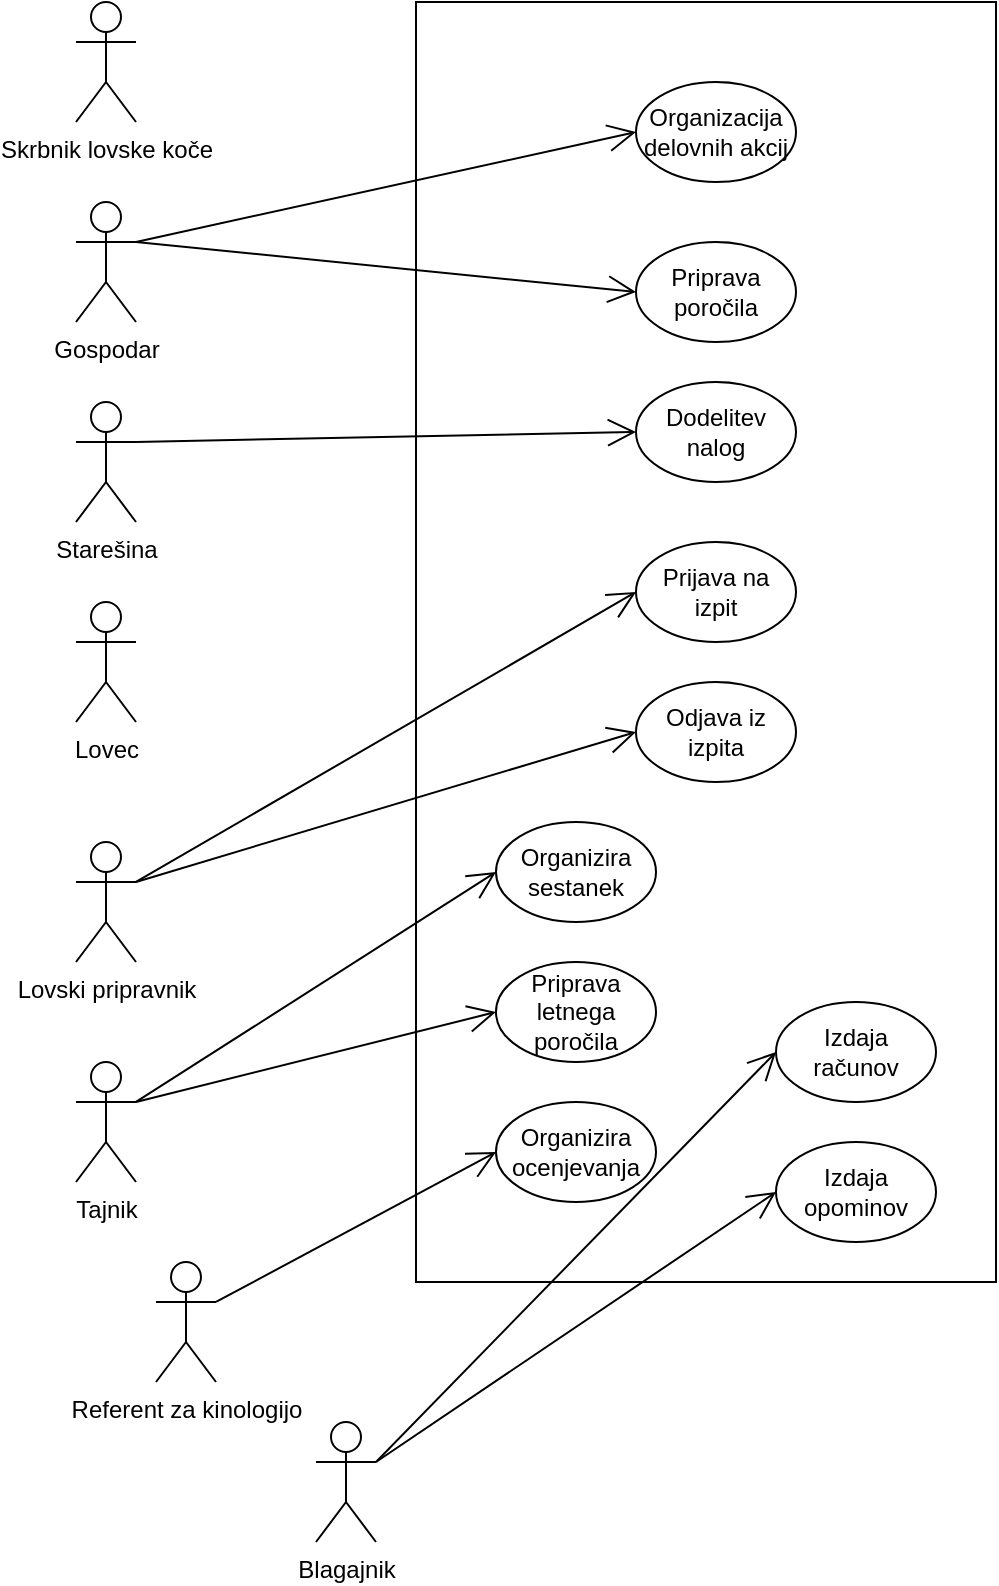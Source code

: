<mxfile version="26.0.4">
  <diagram name="Page-1" id="2UNvsamAtXkvpeoabVTz">
    <mxGraphModel dx="1434" dy="780" grid="1" gridSize="10" guides="1" tooltips="1" connect="1" arrows="1" fold="1" page="1" pageScale="1" pageWidth="827" pageHeight="1169" math="0" shadow="0">
      <root>
        <mxCell id="0" />
        <mxCell id="1" parent="0" />
        <mxCell id="YPTXHM-Q3TTYOSHRhetE-1" value="" style="rounded=0;whiteSpace=wrap;html=1;" parent="1" vertex="1">
          <mxGeometry x="290" y="20" width="290" height="640" as="geometry" />
        </mxCell>
        <mxCell id="YPTXHM-Q3TTYOSHRhetE-3" value="Lovec" style="shape=umlActor;verticalLabelPosition=bottom;verticalAlign=top;html=1;outlineConnect=0;" parent="1" vertex="1">
          <mxGeometry x="120" y="320" width="30" height="60" as="geometry" />
        </mxCell>
        <mxCell id="YPTXHM-Q3TTYOSHRhetE-4" value="Lovski pripravnik" style="shape=umlActor;verticalLabelPosition=bottom;verticalAlign=top;html=1;outlineConnect=0;" parent="1" vertex="1">
          <mxGeometry x="120" y="440" width="30" height="60" as="geometry" />
        </mxCell>
        <mxCell id="YPTXHM-Q3TTYOSHRhetE-5" value="Starešina" style="shape=umlActor;verticalLabelPosition=bottom;verticalAlign=top;html=1;outlineConnect=0;" parent="1" vertex="1">
          <mxGeometry x="120" y="220" width="30" height="60" as="geometry" />
        </mxCell>
        <mxCell id="YPTXHM-Q3TTYOSHRhetE-7" value="Gospodar" style="shape=umlActor;verticalLabelPosition=bottom;verticalAlign=top;html=1;outlineConnect=0;" parent="1" vertex="1">
          <mxGeometry x="120" y="120" width="30" height="60" as="geometry" />
        </mxCell>
        <mxCell id="YPTXHM-Q3TTYOSHRhetE-8" value="Skrbnik lovske koče" style="shape=umlActor;verticalLabelPosition=bottom;verticalAlign=top;html=1;outlineConnect=0;" parent="1" vertex="1">
          <mxGeometry x="120" y="20" width="30" height="60" as="geometry" />
        </mxCell>
        <mxCell id="YPTXHM-Q3TTYOSHRhetE-9" value="Tajnik" style="shape=umlActor;verticalLabelPosition=bottom;verticalAlign=top;html=1;outlineConnect=0;" parent="1" vertex="1">
          <mxGeometry x="120" y="550" width="30" height="60" as="geometry" />
        </mxCell>
        <mxCell id="YPTXHM-Q3TTYOSHRhetE-10" value="Prijava na izpit&lt;span style=&quot;color: rgba(0, 0, 0, 0); font-family: monospace; font-size: 0px; text-align: start; text-wrap-mode: nowrap;&quot;&gt;%3CmxGraphModel%3E%3Croot%3E%3CmxCell%20id%3D%220%22%2F%3E%3CmxCell%20id%3D%221%22%20parent%3D%220%22%2F%3E%3CmxCell%20id%3D%222%22%20value%3D%22Prijava%22%20style%3D%22ellipse%3BwhiteSpace%3Dwrap%3Bhtml%3D1%3B%22%20vertex%3D%221%22%20parent%3D%221%22%3E%3CmxGeometry%20x%3D%22340%22%20y%3D%22190%22%20width%3D%2280%22%20height%3D%2250%22%20as%3D%22geometry%22%2F%3E%3C%2FmxCell%3E%3C%2Froot%3E%3C%2FmxGraphModel%3E&lt;/span&gt;" style="ellipse;whiteSpace=wrap;html=1;" parent="1" vertex="1">
          <mxGeometry x="400" y="290" width="80" height="50" as="geometry" />
        </mxCell>
        <mxCell id="YPTXHM-Q3TTYOSHRhetE-11" value="Odjava iz izpita" style="ellipse;whiteSpace=wrap;html=1;" parent="1" vertex="1">
          <mxGeometry x="400" y="360" width="80" height="50" as="geometry" />
        </mxCell>
        <mxCell id="YPTXHM-Q3TTYOSHRhetE-12" value="" style="endArrow=open;endFill=1;endSize=12;html=1;rounded=0;exitX=1;exitY=0.333;exitDx=0;exitDy=0;exitPerimeter=0;entryX=0;entryY=0.5;entryDx=0;entryDy=0;" parent="1" source="YPTXHM-Q3TTYOSHRhetE-4" target="YPTXHM-Q3TTYOSHRhetE-10" edge="1">
          <mxGeometry width="160" relative="1" as="geometry">
            <mxPoint x="330" y="350" as="sourcePoint" />
            <mxPoint x="490" y="350" as="targetPoint" />
          </mxGeometry>
        </mxCell>
        <mxCell id="YPTXHM-Q3TTYOSHRhetE-13" value="" style="endArrow=open;endFill=1;endSize=12;html=1;rounded=0;exitX=1;exitY=0.333;exitDx=0;exitDy=0;exitPerimeter=0;entryX=0;entryY=0.5;entryDx=0;entryDy=0;" parent="1" source="YPTXHM-Q3TTYOSHRhetE-4" target="YPTXHM-Q3TTYOSHRhetE-11" edge="1">
          <mxGeometry width="160" relative="1" as="geometry">
            <mxPoint x="150" y="550" as="sourcePoint" />
            <mxPoint x="310" y="515" as="targetPoint" />
          </mxGeometry>
        </mxCell>
        <mxCell id="YPTXHM-Q3TTYOSHRhetE-14" value="Referent za kinologijo" style="shape=umlActor;verticalLabelPosition=bottom;verticalAlign=top;html=1;outlineConnect=0;" parent="1" vertex="1">
          <mxGeometry x="160" y="650" width="30" height="60" as="geometry" />
        </mxCell>
        <mxCell id="YPTXHM-Q3TTYOSHRhetE-16" value="Organizira sestanek" style="ellipse;whiteSpace=wrap;html=1;" parent="1" vertex="1">
          <mxGeometry x="330" y="430" width="80" height="50" as="geometry" />
        </mxCell>
        <mxCell id="YPTXHM-Q3TTYOSHRhetE-17" value="" style="endArrow=open;endFill=1;endSize=12;html=1;rounded=0;exitX=1;exitY=0.333;exitDx=0;exitDy=0;exitPerimeter=0;entryX=0;entryY=0.5;entryDx=0;entryDy=0;" parent="1" source="YPTXHM-Q3TTYOSHRhetE-9" target="YPTXHM-Q3TTYOSHRhetE-16" edge="1">
          <mxGeometry width="160" relative="1" as="geometry">
            <mxPoint x="160" y="585" as="sourcePoint" />
            <mxPoint x="320" y="640" as="targetPoint" />
          </mxGeometry>
        </mxCell>
        <mxCell id="YPTXHM-Q3TTYOSHRhetE-20" value="Organizira ocenjevanja" style="ellipse;whiteSpace=wrap;html=1;" parent="1" vertex="1">
          <mxGeometry x="330" y="570" width="80" height="50" as="geometry" />
        </mxCell>
        <mxCell id="YPTXHM-Q3TTYOSHRhetE-21" value="" style="endArrow=open;endFill=1;endSize=12;html=1;rounded=0;exitX=1;exitY=0.333;exitDx=0;exitDy=0;exitPerimeter=0;entryX=0;entryY=0.5;entryDx=0;entryDy=0;" parent="1" source="YPTXHM-Q3TTYOSHRhetE-14" target="YPTXHM-Q3TTYOSHRhetE-20" edge="1">
          <mxGeometry width="160" relative="1" as="geometry">
            <mxPoint x="190" y="650" as="sourcePoint" />
            <mxPoint x="350" y="625" as="targetPoint" />
          </mxGeometry>
        </mxCell>
        <mxCell id="YPTXHM-Q3TTYOSHRhetE-22" value="Organizacija delovn&lt;span style=&quot;color: rgba(0, 0, 0, 0); font-family: monospace; font-size: 0px; text-align: start; text-wrap-mode: nowrap;&quot;&gt;%3CmxGraphModel%3E%3Croot%3E%3CmxCell%20id%3D%220%22%2F%3E%3CmxCell%20id%3D%221%22%20parent%3D%220%22%2F%3E%3CmxCell%20id%3D%222%22%20value%3D%22Prijava%20na%20izpit%26lt%3Bspan%20style%3D%26quot%3Bcolor%3A%20rgba(0%2C%200%2C%200%2C%200)%3B%20font-family%3A%20monospace%3B%20font-size%3A%200px%3B%20text-align%3A%20start%3B%20text-wrap-mode%3A%20nowrap%3B%26quot%3B%26gt%3B%253CmxGraphModel%253E%253Croot%253E%253CmxCell%2520id%253D%25220%2522%252F%253E%253CmxCell%2520id%253D%25221%2522%2520parent%253D%25220%2522%252F%253E%253CmxCell%2520id%253D%25222%2522%2520value%253D%2522Prijava%2522%2520style%253D%2522ellipse%253BwhiteSpace%253Dwrap%253Bhtml%253D1%253B%2522%2520vertex%253D%25221%2522%2520parent%253D%25221%2522%253E%253CmxGeometry%2520x%253D%2522340%2522%2520y%253D%2522190%2522%2520width%253D%252280%2522%2520height%253D%252250%2522%2520as%253D%2522geometry%2522%252F%253E%253C%252FmxCell%253E%253C%252Froot%253E%253C%252FmxGraphModel%253E%26lt%3B%2Fspan%26gt%3B%22%20style%3D%22ellipse%3BwhiteSpace%3Dwrap%3Bhtml%3D1%3B%22%20vertex%3D%221%22%20parent%3D%221%22%3E%3CmxGeometry%20x%3D%22310%22%20y%3D%22400%22%20width%3D%2280%22%20height%3D%2250%22%20as%3D%22geometry%22%2F%3E%3C%2FmxCell%3E%3C%2Froot%3E%3C%2FmxGraphModel%3E&lt;/span&gt;ih akcij&lt;span style=&quot;color: rgba(0, 0, 0, 0); font-family: monospace; font-size: 0px; text-align: start; text-wrap-mode: nowrap;&quot;&gt;%3CmxGraphModel%3E%3Croot%3E%3CmxCell%20id%3D%220%22%2F%3E%3CmxCell%20id%3D%221%22%20parent%3D%220%22%2F%3E%3CmxCell%20id%3D%222%22%20value%3D%22Prijava%20na%20izpit%26lt%3Bspan%20style%3D%26quot%3Bcolor%3A%20rgba(0%2C%200%2C%200%2C%200)%3B%20font-family%3A%20monospace%3B%20font-size%3A%200px%3B%20text-align%3A%20start%3B%20text-wrap-mode%3A%20nowrap%3B%26quot%3B%26gt%3B%253CmxGraphModel%253E%253Croot%253E%253CmxCell%2520id%253D%25220%2522%252F%253E%253CmxCell%2520id%253D%25221%2522%2520parent%253D%25220%2522%252F%253E%253CmxCell%2520id%253D%25222%2522%2520value%253D%2522Prijava%2522%2520style%253D%2522ellipse%253BwhiteSpace%253Dwrap%253Bhtml%253D1%253B%2522%2520vertex%253D%25221%2522%2520parent%253D%25221%2522%253E%253CmxGeometry%2520x%253D%2522340%2522%2520y%253D%2522190%2522%2520width%253D%252280%2522%2520height%253D%252250%2522%2520as%253D%2522geometry%2522%252F%253E%253C%252FmxCell%253E%253C%252Froot%253E%253C%252FmxGraphModel%253E%26lt%3B%2Fspan%26gt%3B%22%20style%3D%22ellipse%3BwhiteSpace%3Dwrap%3Bhtml%3D1%3B%22%20vertex%3D%221%22%20parent%3D%221%22%3E%3CmxGeometry%20x%3D%22310%22%20y%3D%22400%22%20width%3D%2280%22%20height%3D%2250%22%20as%3D%22geometry%22%2F%3E%3C%2FmxCell%3E%3C%2Froot%3E%3C%2FmxGraphModel%3E&lt;/span&gt;" style="ellipse;whiteSpace=wrap;html=1;" parent="1" vertex="1">
          <mxGeometry x="400" y="60" width="80" height="50" as="geometry" />
        </mxCell>
        <mxCell id="YPTXHM-Q3TTYOSHRhetE-23" value="Priprava poročila" style="ellipse;whiteSpace=wrap;html=1;" parent="1" vertex="1">
          <mxGeometry x="400" y="140" width="80" height="50" as="geometry" />
        </mxCell>
        <mxCell id="YPTXHM-Q3TTYOSHRhetE-24" value="Blagajnik" style="shape=umlActor;verticalLabelPosition=bottom;verticalAlign=top;html=1;outlineConnect=0;" parent="1" vertex="1">
          <mxGeometry x="240" y="730" width="30" height="60" as="geometry" />
        </mxCell>
        <mxCell id="YPTXHM-Q3TTYOSHRhetE-25" value="Izdaja računov" style="ellipse;whiteSpace=wrap;html=1;" parent="1" vertex="1">
          <mxGeometry x="470" y="520" width="80" height="50" as="geometry" />
        </mxCell>
        <mxCell id="YPTXHM-Q3TTYOSHRhetE-26" value="Izdaja opominov" style="ellipse;whiteSpace=wrap;html=1;" parent="1" vertex="1">
          <mxGeometry x="470" y="590" width="80" height="50" as="geometry" />
        </mxCell>
        <mxCell id="YPTXHM-Q3TTYOSHRhetE-27" value="" style="endArrow=open;endFill=1;endSize=12;html=1;rounded=0;exitX=1;exitY=0.333;exitDx=0;exitDy=0;exitPerimeter=0;entryX=0;entryY=0.5;entryDx=0;entryDy=0;" parent="1" source="YPTXHM-Q3TTYOSHRhetE-24" target="YPTXHM-Q3TTYOSHRhetE-25" edge="1">
          <mxGeometry width="160" relative="1" as="geometry">
            <mxPoint x="260" y="725" as="sourcePoint" />
            <mxPoint x="370" y="630" as="targetPoint" />
          </mxGeometry>
        </mxCell>
        <mxCell id="YPTXHM-Q3TTYOSHRhetE-29" value="" style="endArrow=open;endFill=1;endSize=12;html=1;rounded=0;exitX=1;exitY=0.333;exitDx=0;exitDy=0;exitPerimeter=0;entryX=0;entryY=0.5;entryDx=0;entryDy=0;" parent="1" source="YPTXHM-Q3TTYOSHRhetE-24" target="YPTXHM-Q3TTYOSHRhetE-26" edge="1">
          <mxGeometry width="160" relative="1" as="geometry">
            <mxPoint x="310" y="825" as="sourcePoint" />
            <mxPoint x="463" y="610" as="targetPoint" />
          </mxGeometry>
        </mxCell>
        <mxCell id="YPTXHM-Q3TTYOSHRhetE-30" value="" style="endArrow=open;endFill=1;endSize=12;html=1;rounded=0;exitX=1;exitY=0.333;exitDx=0;exitDy=0;exitPerimeter=0;entryX=0;entryY=0.5;entryDx=0;entryDy=0;" parent="1" source="YPTXHM-Q3TTYOSHRhetE-7" target="YPTXHM-Q3TTYOSHRhetE-22" edge="1">
          <mxGeometry width="160" relative="1" as="geometry">
            <mxPoint x="150" y="355" as="sourcePoint" />
            <mxPoint x="303" y="140" as="targetPoint" />
          </mxGeometry>
        </mxCell>
        <mxCell id="YPTXHM-Q3TTYOSHRhetE-31" value="" style="endArrow=open;endFill=1;endSize=12;html=1;rounded=0;exitX=1;exitY=0.333;exitDx=0;exitDy=0;exitPerimeter=0;entryX=0;entryY=0.5;entryDx=0;entryDy=0;" parent="1" source="YPTXHM-Q3TTYOSHRhetE-7" target="YPTXHM-Q3TTYOSHRhetE-23" edge="1">
          <mxGeometry width="160" relative="1" as="geometry">
            <mxPoint x="160" y="150" as="sourcePoint" />
            <mxPoint x="320" y="145" as="targetPoint" />
          </mxGeometry>
        </mxCell>
        <mxCell id="YPTXHM-Q3TTYOSHRhetE-32" value="Dodelitev nalog" style="ellipse;whiteSpace=wrap;html=1;" parent="1" vertex="1">
          <mxGeometry x="400" y="210" width="80" height="50" as="geometry" />
        </mxCell>
        <mxCell id="YPTXHM-Q3TTYOSHRhetE-33" value="" style="endArrow=open;endFill=1;endSize=12;html=1;rounded=0;exitX=1;exitY=0.333;exitDx=0;exitDy=0;exitPerimeter=0;entryX=0;entryY=0.5;entryDx=0;entryDy=0;" parent="1" source="YPTXHM-Q3TTYOSHRhetE-5" target="YPTXHM-Q3TTYOSHRhetE-32" edge="1">
          <mxGeometry width="160" relative="1" as="geometry">
            <mxPoint x="160" y="217.5" as="sourcePoint" />
            <mxPoint x="320" y="212.5" as="targetPoint" />
          </mxGeometry>
        </mxCell>
        <mxCell id="YPTXHM-Q3TTYOSHRhetE-34" value="Priprava letnega poročila" style="ellipse;whiteSpace=wrap;html=1;" parent="1" vertex="1">
          <mxGeometry x="330" y="500" width="80" height="50" as="geometry" />
        </mxCell>
        <mxCell id="YPTXHM-Q3TTYOSHRhetE-35" value="" style="endArrow=open;endFill=1;endSize=12;html=1;rounded=0;exitX=1;exitY=0.333;exitDx=0;exitDy=0;exitPerimeter=0;entryX=0;entryY=0.5;entryDx=0;entryDy=0;" parent="1" source="YPTXHM-Q3TTYOSHRhetE-9" target="YPTXHM-Q3TTYOSHRhetE-34" edge="1">
          <mxGeometry width="160" relative="1" as="geometry">
            <mxPoint x="160" y="580" as="sourcePoint" />
            <mxPoint x="320" y="480" as="targetPoint" />
          </mxGeometry>
        </mxCell>
      </root>
    </mxGraphModel>
  </diagram>
</mxfile>
